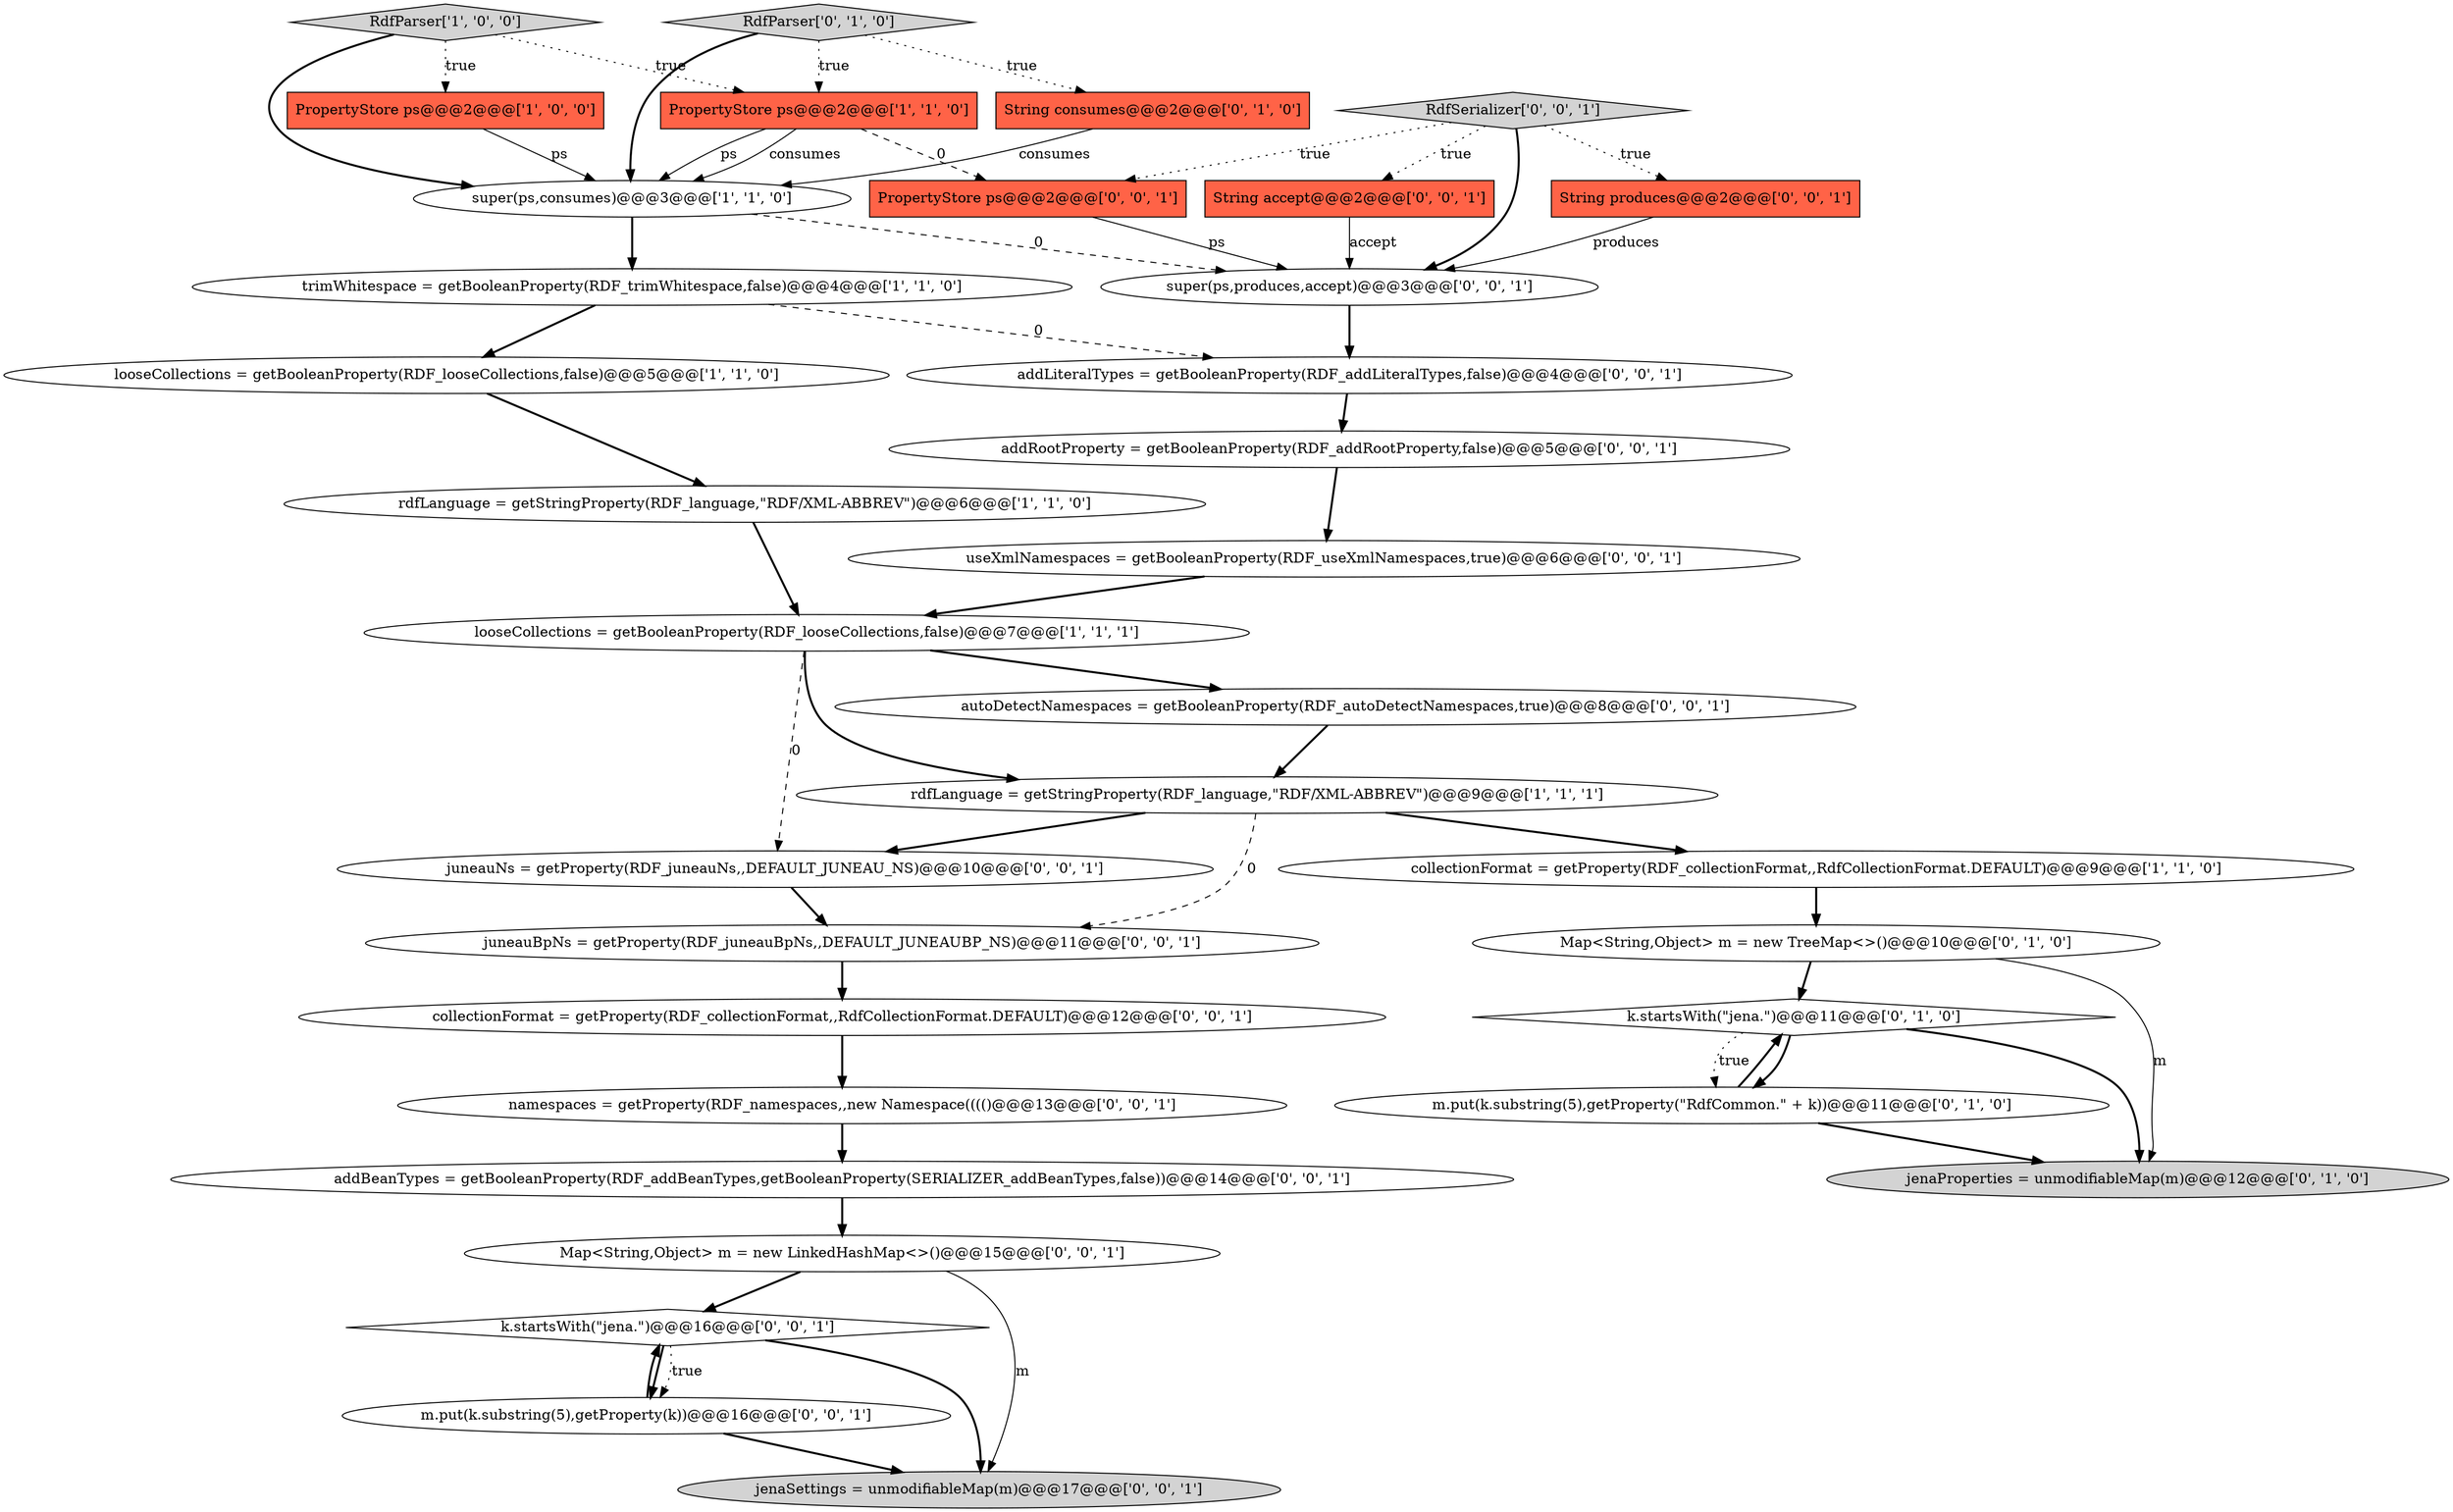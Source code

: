 digraph {
4 [style = filled, label = "super(ps,consumes)@@@3@@@['1', '1', '0']", fillcolor = white, shape = ellipse image = "AAA0AAABBB1BBB"];
13 [style = filled, label = "k.startsWith(\"jena.\")@@@11@@@['0', '1', '0']", fillcolor = white, shape = diamond image = "AAA1AAABBB2BBB"];
19 [style = filled, label = "k.startsWith(\"jena.\")@@@16@@@['0', '0', '1']", fillcolor = white, shape = diamond image = "AAA0AAABBB3BBB"];
33 [style = filled, label = "PropertyStore ps@@@2@@@['0', '0', '1']", fillcolor = tomato, shape = box image = "AAA0AAABBB3BBB"];
11 [style = filled, label = "RdfParser['0', '1', '0']", fillcolor = lightgray, shape = diamond image = "AAA0AAABBB2BBB"];
12 [style = filled, label = "m.put(k.substring(5),getProperty(\"RdfCommon.\" + k))@@@11@@@['0', '1', '0']", fillcolor = white, shape = ellipse image = "AAA0AAABBB2BBB"];
32 [style = filled, label = "autoDetectNamespaces = getBooleanProperty(RDF_autoDetectNamespaces,true)@@@8@@@['0', '0', '1']", fillcolor = white, shape = ellipse image = "AAA0AAABBB3BBB"];
23 [style = filled, label = "addLiteralTypes = getBooleanProperty(RDF_addLiteralTypes,false)@@@4@@@['0', '0', '1']", fillcolor = white, shape = ellipse image = "AAA0AAABBB3BBB"];
2 [style = filled, label = "PropertyStore ps@@@2@@@['1', '1', '0']", fillcolor = tomato, shape = box image = "AAA0AAABBB1BBB"];
15 [style = filled, label = "Map<String,Object> m = new TreeMap<>()@@@10@@@['0', '1', '0']", fillcolor = white, shape = ellipse image = "AAA1AAABBB2BBB"];
28 [style = filled, label = "addBeanTypes = getBooleanProperty(RDF_addBeanTypes,getBooleanProperty(SERIALIZER_addBeanTypes,false))@@@14@@@['0', '0', '1']", fillcolor = white, shape = ellipse image = "AAA0AAABBB3BBB"];
3 [style = filled, label = "looseCollections = getBooleanProperty(RDF_looseCollections,false)@@@5@@@['1', '1', '0']", fillcolor = white, shape = ellipse image = "AAA0AAABBB1BBB"];
24 [style = filled, label = "juneauNs = getProperty(RDF_juneauNs,,DEFAULT_JUNEAU_NS)@@@10@@@['0', '0', '1']", fillcolor = white, shape = ellipse image = "AAA0AAABBB3BBB"];
0 [style = filled, label = "PropertyStore ps@@@2@@@['1', '0', '0']", fillcolor = tomato, shape = box image = "AAA0AAABBB1BBB"];
21 [style = filled, label = "namespaces = getProperty(RDF_namespaces,,new Namespace(((()@@@13@@@['0', '0', '1']", fillcolor = white, shape = ellipse image = "AAA0AAABBB3BBB"];
31 [style = filled, label = "collectionFormat = getProperty(RDF_collectionFormat,,RdfCollectionFormat.DEFAULT)@@@12@@@['0', '0', '1']", fillcolor = white, shape = ellipse image = "AAA0AAABBB3BBB"];
16 [style = filled, label = "String accept@@@2@@@['0', '0', '1']", fillcolor = tomato, shape = box image = "AAA0AAABBB3BBB"];
1 [style = filled, label = "trimWhitespace = getBooleanProperty(RDF_trimWhitespace,false)@@@4@@@['1', '1', '0']", fillcolor = white, shape = ellipse image = "AAA0AAABBB1BBB"];
9 [style = filled, label = "rdfLanguage = getStringProperty(RDF_language,\"RDF/XML-ABBREV\")@@@6@@@['1', '1', '0']", fillcolor = white, shape = ellipse image = "AAA0AAABBB1BBB"];
10 [style = filled, label = "jenaProperties = unmodifiableMap(m)@@@12@@@['0', '1', '0']", fillcolor = lightgray, shape = ellipse image = "AAA1AAABBB2BBB"];
29 [style = filled, label = "super(ps,produces,accept)@@@3@@@['0', '0', '1']", fillcolor = white, shape = ellipse image = "AAA0AAABBB3BBB"];
20 [style = filled, label = "RdfSerializer['0', '0', '1']", fillcolor = lightgray, shape = diamond image = "AAA0AAABBB3BBB"];
18 [style = filled, label = "juneauBpNs = getProperty(RDF_juneauBpNs,,DEFAULT_JUNEAUBP_NS)@@@11@@@['0', '0', '1']", fillcolor = white, shape = ellipse image = "AAA0AAABBB3BBB"];
8 [style = filled, label = "collectionFormat = getProperty(RDF_collectionFormat,,RdfCollectionFormat.DEFAULT)@@@9@@@['1', '1', '0']", fillcolor = white, shape = ellipse image = "AAA0AAABBB1BBB"];
7 [style = filled, label = "RdfParser['1', '0', '0']", fillcolor = lightgray, shape = diamond image = "AAA0AAABBB1BBB"];
27 [style = filled, label = "String produces@@@2@@@['0', '0', '1']", fillcolor = tomato, shape = box image = "AAA0AAABBB3BBB"];
17 [style = filled, label = "useXmlNamespaces = getBooleanProperty(RDF_useXmlNamespaces,true)@@@6@@@['0', '0', '1']", fillcolor = white, shape = ellipse image = "AAA0AAABBB3BBB"];
25 [style = filled, label = "addRootProperty = getBooleanProperty(RDF_addRootProperty,false)@@@5@@@['0', '0', '1']", fillcolor = white, shape = ellipse image = "AAA0AAABBB3BBB"];
5 [style = filled, label = "looseCollections = getBooleanProperty(RDF_looseCollections,false)@@@7@@@['1', '1', '1']", fillcolor = white, shape = ellipse image = "AAA0AAABBB1BBB"];
30 [style = filled, label = "m.put(k.substring(5),getProperty(k))@@@16@@@['0', '0', '1']", fillcolor = white, shape = ellipse image = "AAA0AAABBB3BBB"];
6 [style = filled, label = "rdfLanguage = getStringProperty(RDF_language,\"RDF/XML-ABBREV\")@@@9@@@['1', '1', '1']", fillcolor = white, shape = ellipse image = "AAA0AAABBB1BBB"];
14 [style = filled, label = "String consumes@@@2@@@['0', '1', '0']", fillcolor = tomato, shape = box image = "AAA0AAABBB2BBB"];
26 [style = filled, label = "jenaSettings = unmodifiableMap(m)@@@17@@@['0', '0', '1']", fillcolor = lightgray, shape = ellipse image = "AAA0AAABBB3BBB"];
22 [style = filled, label = "Map<String,Object> m = new LinkedHashMap<>()@@@15@@@['0', '0', '1']", fillcolor = white, shape = ellipse image = "AAA0AAABBB3BBB"];
31->21 [style = bold, label=""];
7->2 [style = dotted, label="true"];
1->23 [style = dashed, label="0"];
22->19 [style = bold, label=""];
30->26 [style = bold, label=""];
11->4 [style = bold, label=""];
11->2 [style = dotted, label="true"];
23->25 [style = bold, label=""];
4->29 [style = dashed, label="0"];
33->29 [style = solid, label="ps"];
20->27 [style = dotted, label="true"];
5->24 [style = dashed, label="0"];
6->18 [style = dashed, label="0"];
24->18 [style = bold, label=""];
19->30 [style = bold, label=""];
21->28 [style = bold, label=""];
6->24 [style = bold, label=""];
5->32 [style = bold, label=""];
25->17 [style = bold, label=""];
20->16 [style = dotted, label="true"];
6->8 [style = bold, label=""];
2->33 [style = dashed, label="0"];
4->1 [style = bold, label=""];
12->13 [style = bold, label=""];
0->4 [style = solid, label="ps"];
29->23 [style = bold, label=""];
28->22 [style = bold, label=""];
12->10 [style = bold, label=""];
2->4 [style = solid, label="consumes"];
13->12 [style = bold, label=""];
1->3 [style = bold, label=""];
11->14 [style = dotted, label="true"];
15->10 [style = solid, label="m"];
7->4 [style = bold, label=""];
20->33 [style = dotted, label="true"];
22->26 [style = solid, label="m"];
3->9 [style = bold, label=""];
2->4 [style = solid, label="ps"];
19->26 [style = bold, label=""];
15->13 [style = bold, label=""];
32->6 [style = bold, label=""];
16->29 [style = solid, label="accept"];
20->29 [style = bold, label=""];
18->31 [style = bold, label=""];
27->29 [style = solid, label="produces"];
7->0 [style = dotted, label="true"];
14->4 [style = solid, label="consumes"];
19->30 [style = dotted, label="true"];
13->10 [style = bold, label=""];
13->12 [style = dotted, label="true"];
9->5 [style = bold, label=""];
30->19 [style = bold, label=""];
17->5 [style = bold, label=""];
8->15 [style = bold, label=""];
5->6 [style = bold, label=""];
}
